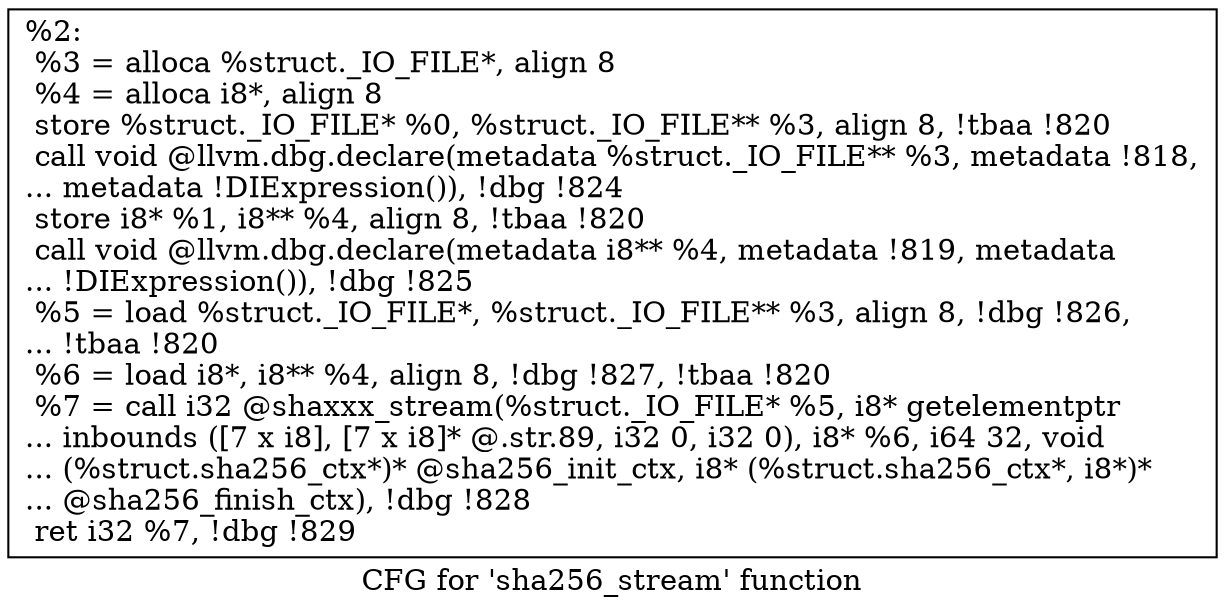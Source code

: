 digraph "CFG for 'sha256_stream' function" {
	label="CFG for 'sha256_stream' function";

	Node0xe746c0 [shape=record,label="{%2:\l  %3 = alloca %struct._IO_FILE*, align 8\l  %4 = alloca i8*, align 8\l  store %struct._IO_FILE* %0, %struct._IO_FILE** %3, align 8, !tbaa !820\l  call void @llvm.dbg.declare(metadata %struct._IO_FILE** %3, metadata !818,\l... metadata !DIExpression()), !dbg !824\l  store i8* %1, i8** %4, align 8, !tbaa !820\l  call void @llvm.dbg.declare(metadata i8** %4, metadata !819, metadata\l... !DIExpression()), !dbg !825\l  %5 = load %struct._IO_FILE*, %struct._IO_FILE** %3, align 8, !dbg !826,\l... !tbaa !820\l  %6 = load i8*, i8** %4, align 8, !dbg !827, !tbaa !820\l  %7 = call i32 @shaxxx_stream(%struct._IO_FILE* %5, i8* getelementptr\l... inbounds ([7 x i8], [7 x i8]* @.str.89, i32 0, i32 0), i8* %6, i64 32, void\l... (%struct.sha256_ctx*)* @sha256_init_ctx, i8* (%struct.sha256_ctx*, i8*)*\l... @sha256_finish_ctx), !dbg !828\l  ret i32 %7, !dbg !829\l}"];
}
